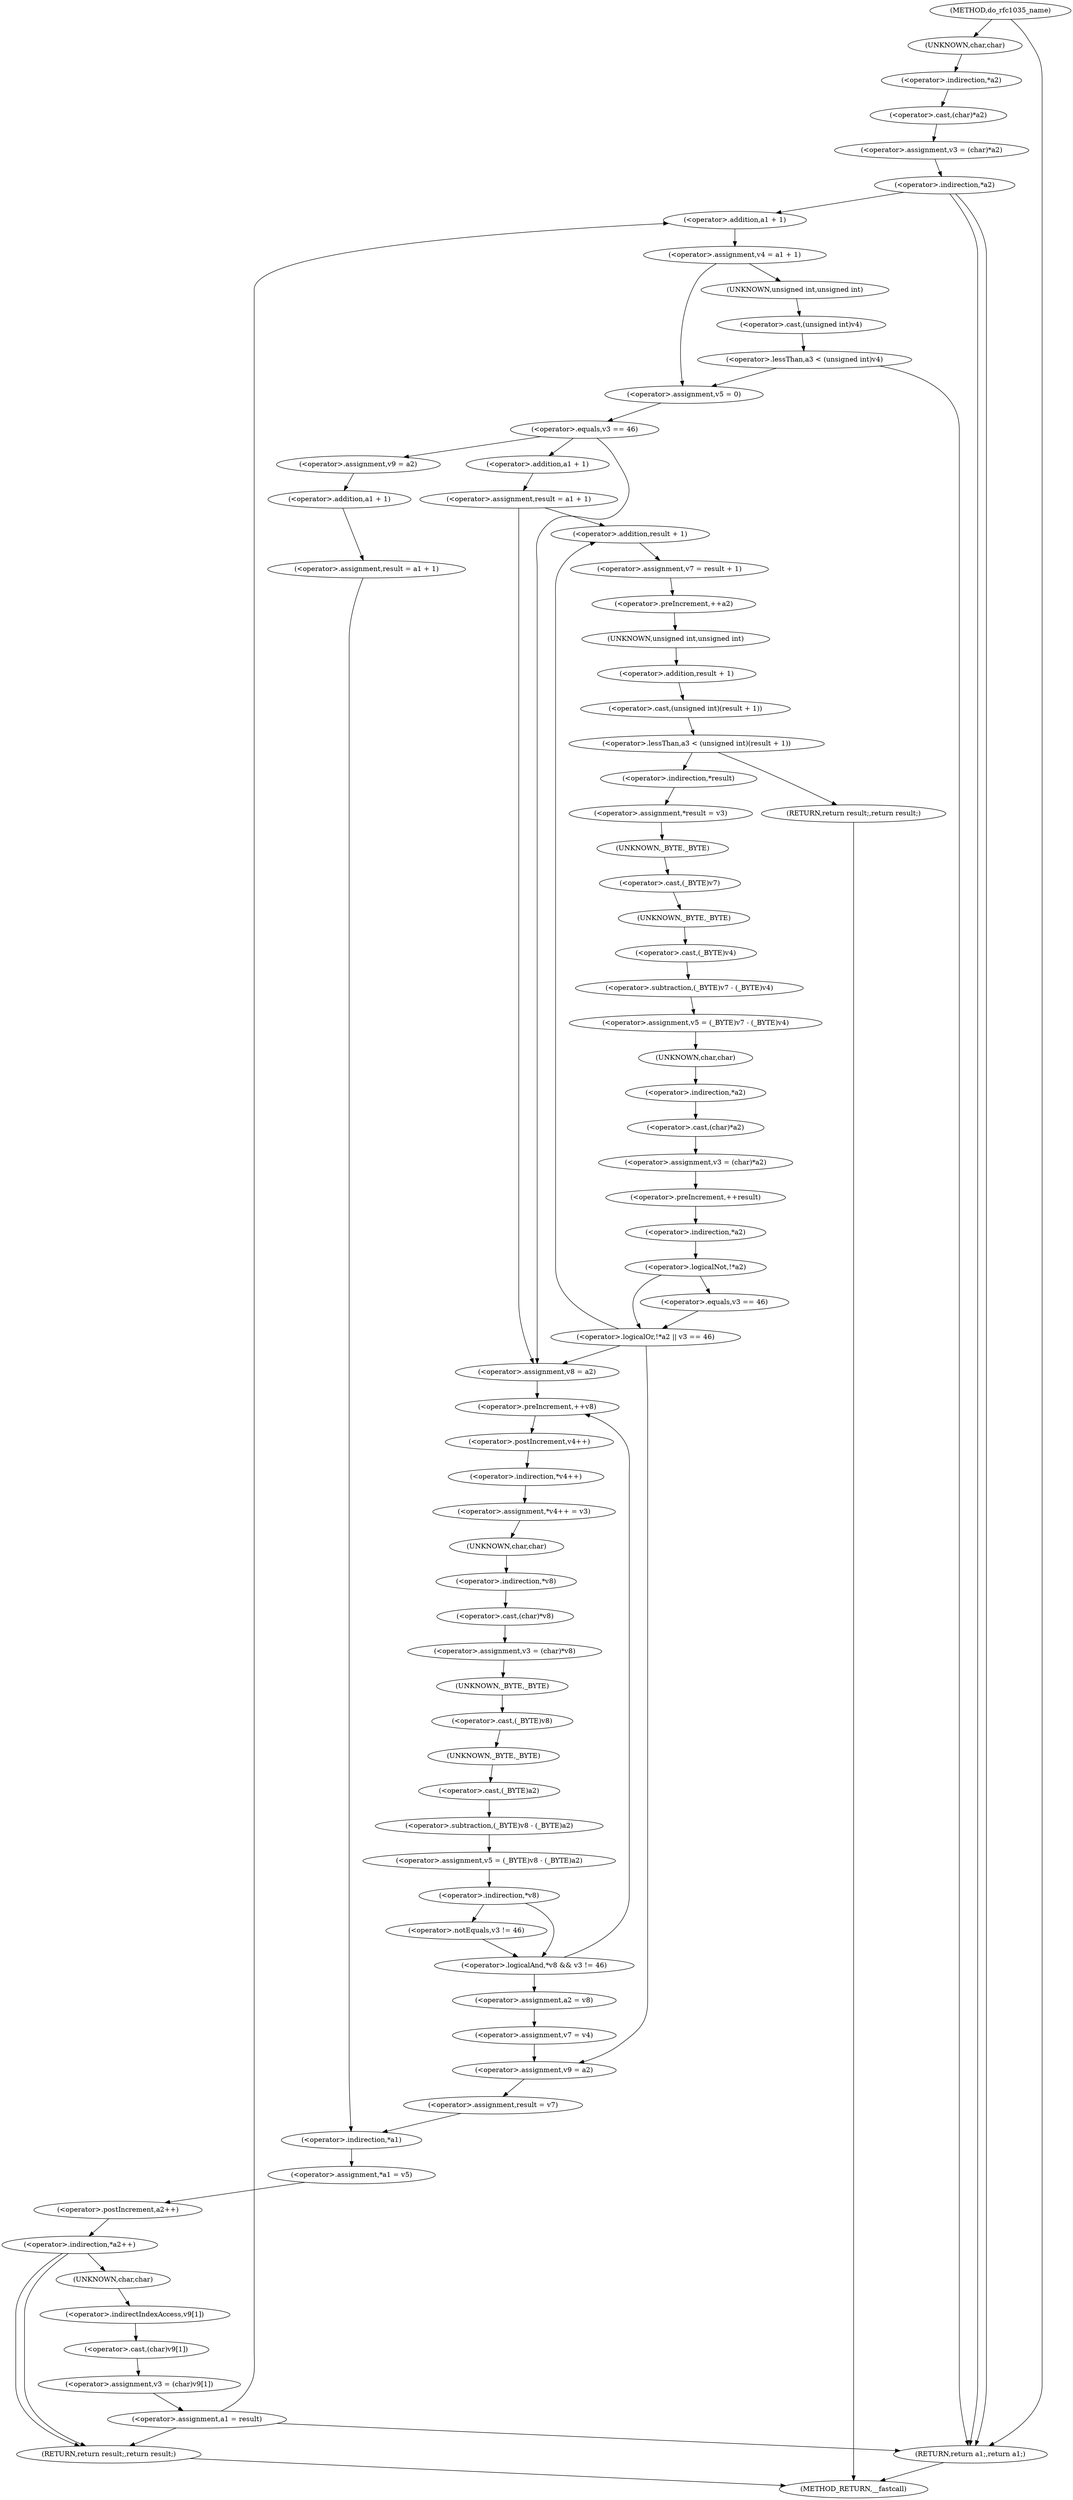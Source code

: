 digraph do_rfc1035_name {  
"1000123" [label = "(<operator>.assignment,v3 = (char)*a2)" ]
"1000125" [label = "(<operator>.cast,(char)*a2)" ]
"1000126" [label = "(UNKNOWN,char,char)" ]
"1000127" [label = "(<operator>.indirection,*a2)" ]
"1000130" [label = "(<operator>.indirection,*a2)" ]
"1000136" [label = "(<operator>.assignment,v4 = a1 + 1)" ]
"1000138" [label = "(<operator>.addition,a1 + 1)" ]
"1000145" [label = "(<operator>.lessThan,a3 < (unsigned int)v4)" ]
"1000147" [label = "(<operator>.cast,(unsigned int)v4)" ]
"1000148" [label = "(UNKNOWN,unsigned int,unsigned int)" ]
"1000151" [label = "(<operator>.assignment,v5 = 0)" ]
"1000155" [label = "(<operator>.equals,v3 == 46)" ]
"1000159" [label = "(<operator>.assignment,v9 = a2)" ]
"1000162" [label = "(<operator>.assignment,result = a1 + 1)" ]
"1000164" [label = "(<operator>.addition,a1 + 1)" ]
"1000172" [label = "(<operator>.assignment,result = a1 + 1)" ]
"1000174" [label = "(<operator>.addition,a1 + 1)" ]
"1000180" [label = "(<operator>.assignment,v7 = result + 1)" ]
"1000182" [label = "(<operator>.addition,result + 1)" ]
"1000185" [label = "(<operator>.preIncrement,++a2)" ]
"1000188" [label = "(<operator>.lessThan,a3 < (unsigned int)(result + 1))" ]
"1000190" [label = "(<operator>.cast,(unsigned int)(result + 1))" ]
"1000191" [label = "(UNKNOWN,unsigned int,unsigned int)" ]
"1000192" [label = "(<operator>.addition,result + 1)" ]
"1000195" [label = "(RETURN,return result;,return result;)" ]
"1000197" [label = "(<operator>.assignment,*result = v3)" ]
"1000198" [label = "(<operator>.indirection,*result)" ]
"1000201" [label = "(<operator>.assignment,v5 = (_BYTE)v7 - (_BYTE)v4)" ]
"1000203" [label = "(<operator>.subtraction,(_BYTE)v7 - (_BYTE)v4)" ]
"1000204" [label = "(<operator>.cast,(_BYTE)v7)" ]
"1000205" [label = "(UNKNOWN,_BYTE,_BYTE)" ]
"1000207" [label = "(<operator>.cast,(_BYTE)v4)" ]
"1000208" [label = "(UNKNOWN,_BYTE,_BYTE)" ]
"1000210" [label = "(<operator>.assignment,v3 = (char)*a2)" ]
"1000212" [label = "(<operator>.cast,(char)*a2)" ]
"1000213" [label = "(UNKNOWN,char,char)" ]
"1000214" [label = "(<operator>.indirection,*a2)" ]
"1000216" [label = "(<operator>.preIncrement,++result)" ]
"1000219" [label = "(<operator>.logicalOr,!*a2 || v3 == 46)" ]
"1000220" [label = "(<operator>.logicalNot,!*a2)" ]
"1000221" [label = "(<operator>.indirection,*a2)" ]
"1000223" [label = "(<operator>.equals,v3 == 46)" ]
"1000227" [label = "(<operator>.assignment,v8 = a2)" ]
"1000232" [label = "(<operator>.preIncrement,++v8)" ]
"1000234" [label = "(<operator>.assignment,*v4++ = v3)" ]
"1000235" [label = "(<operator>.indirection,*v4++)" ]
"1000236" [label = "(<operator>.postIncrement,v4++)" ]
"1000239" [label = "(<operator>.assignment,v3 = (char)*v8)" ]
"1000241" [label = "(<operator>.cast,(char)*v8)" ]
"1000242" [label = "(UNKNOWN,char,char)" ]
"1000243" [label = "(<operator>.indirection,*v8)" ]
"1000245" [label = "(<operator>.assignment,v5 = (_BYTE)v8 - (_BYTE)a2)" ]
"1000247" [label = "(<operator>.subtraction,(_BYTE)v8 - (_BYTE)a2)" ]
"1000248" [label = "(<operator>.cast,(_BYTE)v8)" ]
"1000249" [label = "(UNKNOWN,_BYTE,_BYTE)" ]
"1000251" [label = "(<operator>.cast,(_BYTE)a2)" ]
"1000252" [label = "(UNKNOWN,_BYTE,_BYTE)" ]
"1000254" [label = "(<operator>.logicalAnd,*v8 && v3 != 46)" ]
"1000255" [label = "(<operator>.indirection,*v8)" ]
"1000257" [label = "(<operator>.notEquals,v3 != 46)" ]
"1000260" [label = "(<operator>.assignment,a2 = v8)" ]
"1000263" [label = "(<operator>.assignment,v7 = v4)" ]
"1000267" [label = "(<operator>.assignment,v9 = a2)" ]
"1000270" [label = "(<operator>.assignment,result = v7)" ]
"1000273" [label = "(<operator>.assignment,*a1 = v5)" ]
"1000274" [label = "(<operator>.indirection,*a1)" ]
"1000278" [label = "(<operator>.indirection,*a2++)" ]
"1000279" [label = "(<operator>.postIncrement,a2++)" ]
"1000285" [label = "(<operator>.assignment,v3 = (char)v9[1])" ]
"1000287" [label = "(<operator>.cast,(char)v9[1])" ]
"1000288" [label = "(UNKNOWN,char,char)" ]
"1000289" [label = "(<operator>.indirectIndexAccess,v9[1])" ]
"1000292" [label = "(<operator>.assignment,a1 = result)" ]
"1000298" [label = "(RETURN,return result;,return result;)" ]
"1000300" [label = "(RETURN,return a1;,return a1;)" ]
"1000108" [label = "(METHOD,do_rfc1035_name)" ]
"1000302" [label = "(METHOD_RETURN,__fastcall)" ]
  "1000123" -> "1000130" 
  "1000125" -> "1000123" 
  "1000126" -> "1000127" 
  "1000127" -> "1000125" 
  "1000130" -> "1000138" 
  "1000130" -> "1000300" 
  "1000130" -> "1000300" 
  "1000136" -> "1000148" 
  "1000136" -> "1000151" 
  "1000138" -> "1000136" 
  "1000145" -> "1000300" 
  "1000145" -> "1000151" 
  "1000147" -> "1000145" 
  "1000148" -> "1000147" 
  "1000151" -> "1000155" 
  "1000155" -> "1000159" 
  "1000155" -> "1000174" 
  "1000155" -> "1000227" 
  "1000159" -> "1000164" 
  "1000162" -> "1000274" 
  "1000164" -> "1000162" 
  "1000172" -> "1000182" 
  "1000172" -> "1000227" 
  "1000174" -> "1000172" 
  "1000180" -> "1000185" 
  "1000182" -> "1000180" 
  "1000185" -> "1000191" 
  "1000188" -> "1000195" 
  "1000188" -> "1000198" 
  "1000190" -> "1000188" 
  "1000191" -> "1000192" 
  "1000192" -> "1000190" 
  "1000195" -> "1000302" 
  "1000197" -> "1000205" 
  "1000198" -> "1000197" 
  "1000201" -> "1000213" 
  "1000203" -> "1000201" 
  "1000204" -> "1000208" 
  "1000205" -> "1000204" 
  "1000207" -> "1000203" 
  "1000208" -> "1000207" 
  "1000210" -> "1000216" 
  "1000212" -> "1000210" 
  "1000213" -> "1000214" 
  "1000214" -> "1000212" 
  "1000216" -> "1000221" 
  "1000219" -> "1000182" 
  "1000219" -> "1000227" 
  "1000219" -> "1000267" 
  "1000220" -> "1000219" 
  "1000220" -> "1000223" 
  "1000221" -> "1000220" 
  "1000223" -> "1000219" 
  "1000227" -> "1000232" 
  "1000232" -> "1000236" 
  "1000234" -> "1000242" 
  "1000235" -> "1000234" 
  "1000236" -> "1000235" 
  "1000239" -> "1000249" 
  "1000241" -> "1000239" 
  "1000242" -> "1000243" 
  "1000243" -> "1000241" 
  "1000245" -> "1000255" 
  "1000247" -> "1000245" 
  "1000248" -> "1000252" 
  "1000249" -> "1000248" 
  "1000251" -> "1000247" 
  "1000252" -> "1000251" 
  "1000254" -> "1000232" 
  "1000254" -> "1000260" 
  "1000255" -> "1000254" 
  "1000255" -> "1000257" 
  "1000257" -> "1000254" 
  "1000260" -> "1000263" 
  "1000263" -> "1000267" 
  "1000267" -> "1000270" 
  "1000270" -> "1000274" 
  "1000273" -> "1000279" 
  "1000274" -> "1000273" 
  "1000278" -> "1000288" 
  "1000278" -> "1000298" 
  "1000278" -> "1000298" 
  "1000279" -> "1000278" 
  "1000285" -> "1000292" 
  "1000287" -> "1000285" 
  "1000288" -> "1000289" 
  "1000289" -> "1000287" 
  "1000292" -> "1000138" 
  "1000292" -> "1000300" 
  "1000292" -> "1000298" 
  "1000298" -> "1000302" 
  "1000300" -> "1000302" 
  "1000108" -> "1000126" 
  "1000108" -> "1000300" 
}
